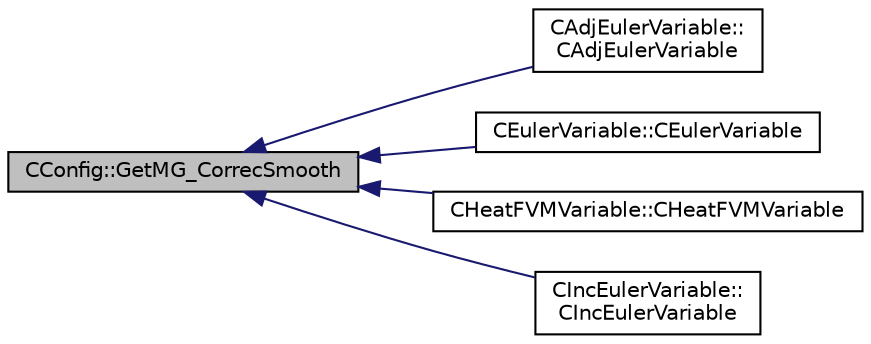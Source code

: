 digraph "CConfig::GetMG_CorrecSmooth"
{
  edge [fontname="Helvetica",fontsize="10",labelfontname="Helvetica",labelfontsize="10"];
  node [fontname="Helvetica",fontsize="10",shape=record];
  rankdir="LR";
  Node7809 [label="CConfig::GetMG_CorrecSmooth",height=0.2,width=0.4,color="black", fillcolor="grey75", style="filled", fontcolor="black"];
  Node7809 -> Node7810 [dir="back",color="midnightblue",fontsize="10",style="solid",fontname="Helvetica"];
  Node7810 [label="CAdjEulerVariable::\lCAdjEulerVariable",height=0.2,width=0.4,color="black", fillcolor="white", style="filled",URL="$class_c_adj_euler_variable.html#afb9c76a9feea451fef96ccc73a39f88e",tooltip="Constructor of the class. "];
  Node7809 -> Node7811 [dir="back",color="midnightblue",fontsize="10",style="solid",fontname="Helvetica"];
  Node7811 [label="CEulerVariable::CEulerVariable",height=0.2,width=0.4,color="black", fillcolor="white", style="filled",URL="$class_c_euler_variable.html#ade86db4d9a252b44f78b869d4b92f8c4",tooltip="Constructor of the class. "];
  Node7809 -> Node7812 [dir="back",color="midnightblue",fontsize="10",style="solid",fontname="Helvetica"];
  Node7812 [label="CHeatFVMVariable::CHeatFVMVariable",height=0.2,width=0.4,color="black", fillcolor="white", style="filled",URL="$class_c_heat_f_v_m_variable.html#a350d1a2ef9d4d77970d7e7247be61045",tooltip="Constructor of the class. "];
  Node7809 -> Node7813 [dir="back",color="midnightblue",fontsize="10",style="solid",fontname="Helvetica"];
  Node7813 [label="CIncEulerVariable::\lCIncEulerVariable",height=0.2,width=0.4,color="black", fillcolor="white", style="filled",URL="$class_c_inc_euler_variable.html#ad2ad42fd59f16e9e7172eeec61b57ffb",tooltip="Constructor of the class. "];
}

